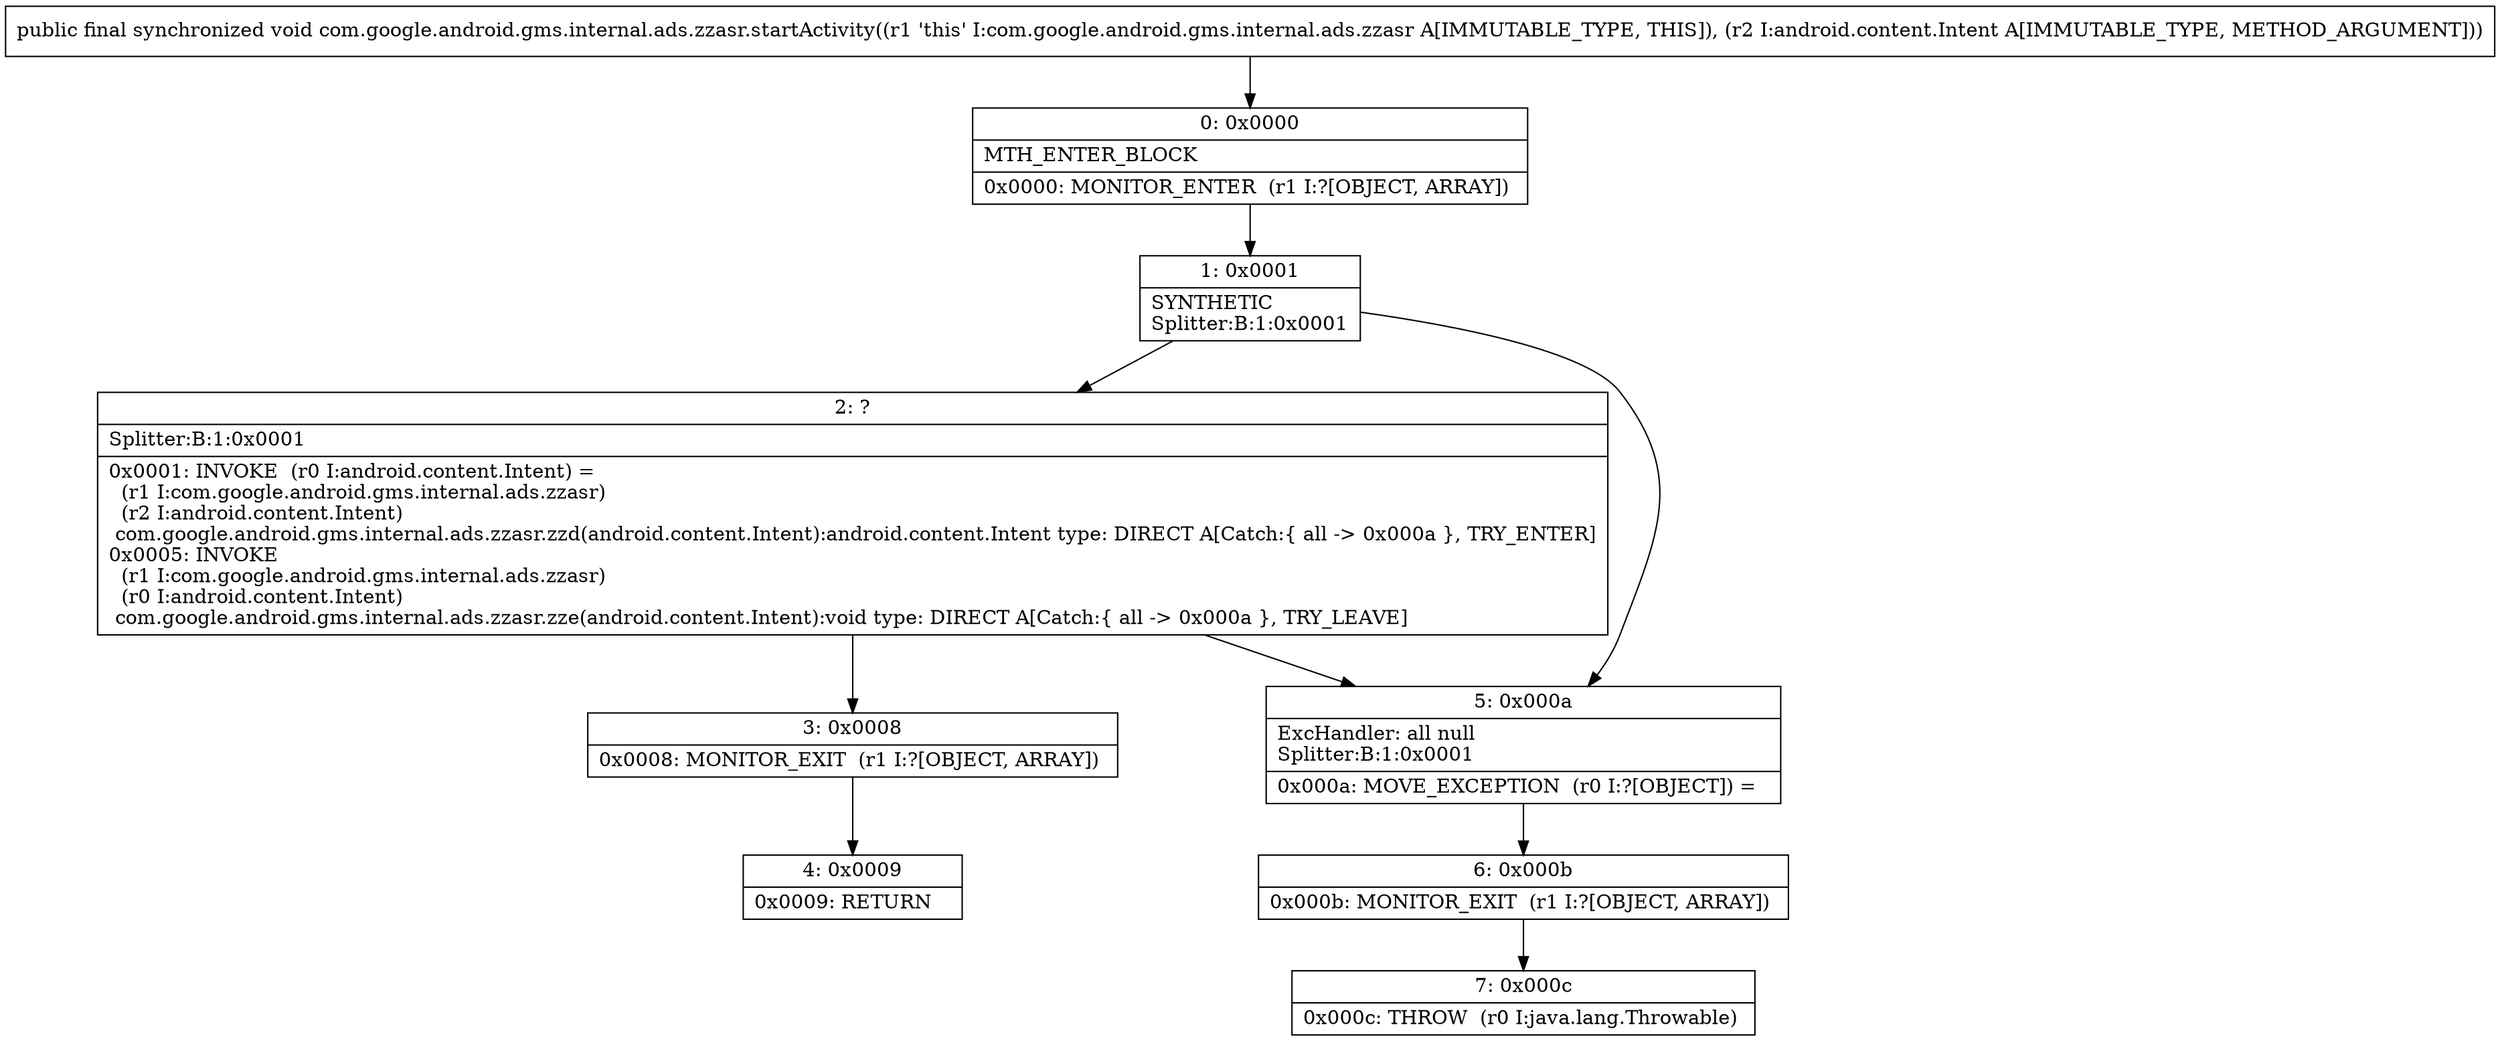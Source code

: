 digraph "CFG forcom.google.android.gms.internal.ads.zzasr.startActivity(Landroid\/content\/Intent;)V" {
Node_0 [shape=record,label="{0\:\ 0x0000|MTH_ENTER_BLOCK\l|0x0000: MONITOR_ENTER  (r1 I:?[OBJECT, ARRAY]) \l}"];
Node_1 [shape=record,label="{1\:\ 0x0001|SYNTHETIC\lSplitter:B:1:0x0001\l}"];
Node_2 [shape=record,label="{2\:\ ?|Splitter:B:1:0x0001\l|0x0001: INVOKE  (r0 I:android.content.Intent) = \l  (r1 I:com.google.android.gms.internal.ads.zzasr)\l  (r2 I:android.content.Intent)\l com.google.android.gms.internal.ads.zzasr.zzd(android.content.Intent):android.content.Intent type: DIRECT A[Catch:\{ all \-\> 0x000a \}, TRY_ENTER]\l0x0005: INVOKE  \l  (r1 I:com.google.android.gms.internal.ads.zzasr)\l  (r0 I:android.content.Intent)\l com.google.android.gms.internal.ads.zzasr.zze(android.content.Intent):void type: DIRECT A[Catch:\{ all \-\> 0x000a \}, TRY_LEAVE]\l}"];
Node_3 [shape=record,label="{3\:\ 0x0008|0x0008: MONITOR_EXIT  (r1 I:?[OBJECT, ARRAY]) \l}"];
Node_4 [shape=record,label="{4\:\ 0x0009|0x0009: RETURN   \l}"];
Node_5 [shape=record,label="{5\:\ 0x000a|ExcHandler: all null\lSplitter:B:1:0x0001\l|0x000a: MOVE_EXCEPTION  (r0 I:?[OBJECT]) =  \l}"];
Node_6 [shape=record,label="{6\:\ 0x000b|0x000b: MONITOR_EXIT  (r1 I:?[OBJECT, ARRAY]) \l}"];
Node_7 [shape=record,label="{7\:\ 0x000c|0x000c: THROW  (r0 I:java.lang.Throwable) \l}"];
MethodNode[shape=record,label="{public final synchronized void com.google.android.gms.internal.ads.zzasr.startActivity((r1 'this' I:com.google.android.gms.internal.ads.zzasr A[IMMUTABLE_TYPE, THIS]), (r2 I:android.content.Intent A[IMMUTABLE_TYPE, METHOD_ARGUMENT])) }"];
MethodNode -> Node_0;
Node_0 -> Node_1;
Node_1 -> Node_2;
Node_1 -> Node_5;
Node_2 -> Node_3;
Node_2 -> Node_5;
Node_3 -> Node_4;
Node_5 -> Node_6;
Node_6 -> Node_7;
}


